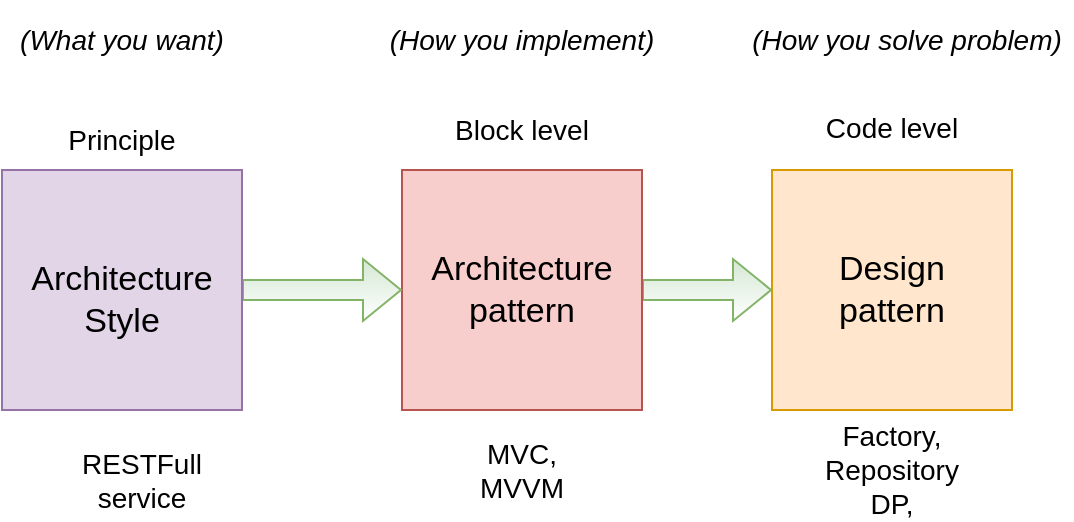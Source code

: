<mxfile version="13.3.9" type="device"><diagram id="oJ9lIakmu5bT916sx1IY" name="Page-1"><mxGraphModel dx="852" dy="501" grid="1" gridSize="10" guides="1" tooltips="1" connect="1" arrows="1" fold="1" page="1" pageScale="1" pageWidth="850" pageHeight="1100" math="0" shadow="0"><root><mxCell id="0"/><mxCell id="1" parent="0"/><mxCell id="xGLHcOcdWUqHz5ob5a9D-1" value="" style="whiteSpace=wrap;html=1;aspect=fixed;fillColor=#ffe6cc;strokeColor=#d79b00;" vertex="1" parent="1"><mxGeometry x="650" y="195" width="120" height="120" as="geometry"/></mxCell><mxCell id="xGLHcOcdWUqHz5ob5a9D-21" value="" style="edgeStyle=orthogonalEdgeStyle;shape=flexArrow;rounded=0;orthogonalLoop=1;jettySize=auto;html=1;fontSize=14;fillColor=#d5e8d4;strokeColor=#82b366;gradientColor=#ffffff;" edge="1" parent="1" source="xGLHcOcdWUqHz5ob5a9D-2" target="xGLHcOcdWUqHz5ob5a9D-1"><mxGeometry relative="1" as="geometry"/></mxCell><mxCell id="xGLHcOcdWUqHz5ob5a9D-2" value="" style="whiteSpace=wrap;html=1;aspect=fixed;fillColor=#f8cecc;strokeColor=#b85450;" vertex="1" parent="1"><mxGeometry x="465" y="195" width="120" height="120" as="geometry"/></mxCell><mxCell id="xGLHcOcdWUqHz5ob5a9D-20" value="" style="edgeStyle=orthogonalEdgeStyle;shape=flexArrow;rounded=0;orthogonalLoop=1;jettySize=auto;html=1;fontSize=14;fillColor=#d5e8d4;strokeColor=#82b366;gradientColor=#ffffff;" edge="1" parent="1" source="xGLHcOcdWUqHz5ob5a9D-4" target="xGLHcOcdWUqHz5ob5a9D-2"><mxGeometry relative="1" as="geometry"/></mxCell><mxCell id="xGLHcOcdWUqHz5ob5a9D-4" value="" style="whiteSpace=wrap;html=1;aspect=fixed;fillColor=#e1d5e7;strokeColor=#9673a6;" vertex="1" parent="1"><mxGeometry x="265" y="195" width="120" height="120" as="geometry"/></mxCell><mxCell id="xGLHcOcdWUqHz5ob5a9D-6" value="&lt;font style=&quot;font-size: 17px&quot;&gt;Design pattern&lt;/font&gt;" style="text;html=1;strokeColor=none;fillColor=none;align=center;verticalAlign=middle;whiteSpace=wrap;rounded=0;" vertex="1" parent="1"><mxGeometry x="690" y="245" width="40" height="20" as="geometry"/></mxCell><mxCell id="xGLHcOcdWUqHz5ob5a9D-7" value="&lt;font style=&quot;font-size: 17px&quot;&gt;Architecture pattern&lt;/font&gt;" style="text;html=1;strokeColor=none;fillColor=none;align=center;verticalAlign=middle;whiteSpace=wrap;rounded=0;" vertex="1" parent="1"><mxGeometry x="505" y="245" width="40" height="20" as="geometry"/></mxCell><mxCell id="xGLHcOcdWUqHz5ob5a9D-8" value="&lt;font style=&quot;font-size: 17px&quot;&gt;Architecture Style&lt;br&gt;&lt;/font&gt;" style="text;html=1;strokeColor=none;fillColor=none;align=center;verticalAlign=middle;whiteSpace=wrap;rounded=0;" vertex="1" parent="1"><mxGeometry x="305" y="250" width="40" height="20" as="geometry"/></mxCell><mxCell id="xGLHcOcdWUqHz5ob5a9D-9" value="Code level" style="text;html=1;strokeColor=none;fillColor=none;align=center;verticalAlign=middle;whiteSpace=wrap;rounded=0;fontSize=14;" vertex="1" parent="1"><mxGeometry x="670" y="154" width="80" height="40" as="geometry"/></mxCell><mxCell id="xGLHcOcdWUqHz5ob5a9D-10" value="Block level" style="text;html=1;strokeColor=none;fillColor=none;align=center;verticalAlign=middle;whiteSpace=wrap;rounded=0;fontSize=14;" vertex="1" parent="1"><mxGeometry x="485" y="155" width="80" height="40" as="geometry"/></mxCell><mxCell id="xGLHcOcdWUqHz5ob5a9D-11" value="Principle" style="text;html=1;strokeColor=none;fillColor=none;align=center;verticalAlign=middle;whiteSpace=wrap;rounded=0;fontSize=14;" vertex="1" parent="1"><mxGeometry x="285" y="160" width="80" height="40" as="geometry"/></mxCell><mxCell id="xGLHcOcdWUqHz5ob5a9D-14" value="Factory,&lt;br&gt;Repository DP,&lt;br&gt;" style="text;html=1;strokeColor=none;fillColor=none;align=center;verticalAlign=middle;whiteSpace=wrap;rounded=0;fontSize=14;" vertex="1" parent="1"><mxGeometry x="670" y="325" width="80" height="40" as="geometry"/></mxCell><mxCell id="xGLHcOcdWUqHz5ob5a9D-15" value="MVC, MVVM" style="text;html=1;strokeColor=none;fillColor=none;align=center;verticalAlign=middle;whiteSpace=wrap;rounded=0;fontSize=14;" vertex="1" parent="1"><mxGeometry x="485" y="325" width="80" height="40" as="geometry"/></mxCell><mxCell id="xGLHcOcdWUqHz5ob5a9D-16" value="RESTFull service" style="text;html=1;strokeColor=none;fillColor=none;align=center;verticalAlign=middle;whiteSpace=wrap;rounded=0;fontSize=14;" vertex="1" parent="1"><mxGeometry x="295" y="330" width="80" height="40" as="geometry"/></mxCell><mxCell id="xGLHcOcdWUqHz5ob5a9D-17" value="(What you want)" style="text;html=1;strokeColor=none;fillColor=none;align=center;verticalAlign=middle;whiteSpace=wrap;rounded=0;fontSize=14;fontStyle=2" vertex="1" parent="1"><mxGeometry x="265" y="110" width="120" height="40" as="geometry"/></mxCell><mxCell id="xGLHcOcdWUqHz5ob5a9D-18" value="(How you implement)" style="text;html=1;strokeColor=none;fillColor=none;align=center;verticalAlign=middle;whiteSpace=wrap;rounded=0;fontSize=14;fontStyle=2" vertex="1" parent="1"><mxGeometry x="450" y="110" width="150" height="40" as="geometry"/></mxCell><mxCell id="xGLHcOcdWUqHz5ob5a9D-19" value="(How you solve problem)" style="text;html=1;strokeColor=none;fillColor=none;align=center;verticalAlign=middle;whiteSpace=wrap;rounded=0;fontSize=14;fontStyle=2" vertex="1" parent="1"><mxGeometry x="635" y="110" width="165" height="40" as="geometry"/></mxCell></root></mxGraphModel></diagram></mxfile>